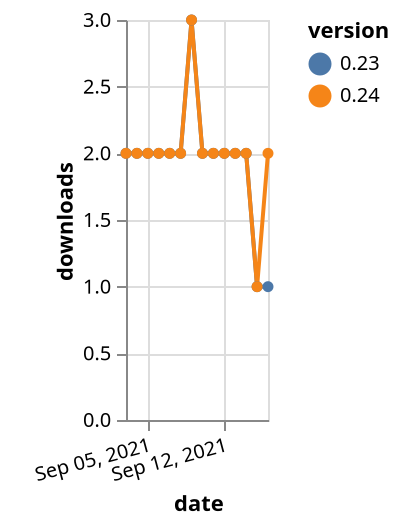 {"$schema": "https://vega.github.io/schema/vega-lite/v5.json", "description": "A simple bar chart with embedded data.", "data": {"values": [{"date": "2021-09-03", "total": 2226, "delta": 2, "version": "0.23"}, {"date": "2021-09-04", "total": 2228, "delta": 2, "version": "0.23"}, {"date": "2021-09-05", "total": 2230, "delta": 2, "version": "0.23"}, {"date": "2021-09-06", "total": 2232, "delta": 2, "version": "0.23"}, {"date": "2021-09-07", "total": 2234, "delta": 2, "version": "0.23"}, {"date": "2021-09-08", "total": 2236, "delta": 2, "version": "0.23"}, {"date": "2021-09-09", "total": 2239, "delta": 3, "version": "0.23"}, {"date": "2021-09-10", "total": 2241, "delta": 2, "version": "0.23"}, {"date": "2021-09-11", "total": 2243, "delta": 2, "version": "0.23"}, {"date": "2021-09-12", "total": 2245, "delta": 2, "version": "0.23"}, {"date": "2021-09-13", "total": 2247, "delta": 2, "version": "0.23"}, {"date": "2021-09-14", "total": 2249, "delta": 2, "version": "0.23"}, {"date": "2021-09-15", "total": 2250, "delta": 1, "version": "0.23"}, {"date": "2021-09-16", "total": 2251, "delta": 1, "version": "0.23"}, {"date": "2021-09-03", "total": 2128, "delta": 2, "version": "0.24"}, {"date": "2021-09-04", "total": 2130, "delta": 2, "version": "0.24"}, {"date": "2021-09-05", "total": 2132, "delta": 2, "version": "0.24"}, {"date": "2021-09-06", "total": 2134, "delta": 2, "version": "0.24"}, {"date": "2021-09-07", "total": 2136, "delta": 2, "version": "0.24"}, {"date": "2021-09-08", "total": 2138, "delta": 2, "version": "0.24"}, {"date": "2021-09-09", "total": 2141, "delta": 3, "version": "0.24"}, {"date": "2021-09-10", "total": 2143, "delta": 2, "version": "0.24"}, {"date": "2021-09-11", "total": 2145, "delta": 2, "version": "0.24"}, {"date": "2021-09-12", "total": 2147, "delta": 2, "version": "0.24"}, {"date": "2021-09-13", "total": 2149, "delta": 2, "version": "0.24"}, {"date": "2021-09-14", "total": 2151, "delta": 2, "version": "0.24"}, {"date": "2021-09-15", "total": 2152, "delta": 1, "version": "0.24"}, {"date": "2021-09-16", "total": 2154, "delta": 2, "version": "0.24"}]}, "width": "container", "mark": {"type": "line", "point": {"filled": true}}, "encoding": {"x": {"field": "date", "type": "temporal", "timeUnit": "yearmonthdate", "title": "date", "axis": {"labelAngle": -15}}, "y": {"field": "delta", "type": "quantitative", "title": "downloads"}, "color": {"field": "version", "type": "nominal"}, "tooltip": {"field": "delta"}}}